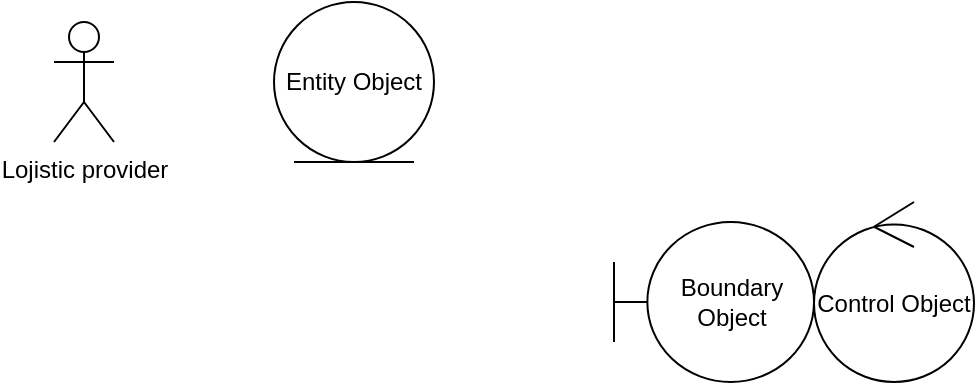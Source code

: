 <mxfile>
    <diagram id="1xrTCeCXLpbqKfW3dNeI" name="Collab">
        <mxGraphModel dx="1054" dy="917" grid="1" gridSize="10" guides="1" tooltips="1" connect="1" arrows="1" fold="1" page="1" pageScale="1" pageWidth="850" pageHeight="1100" math="0" shadow="0">
            <root>
                <mxCell id="0"/>
                <mxCell id="1" parent="0"/>
                <mxCell id="3" value="Control Object" style="ellipse;shape=umlControl;whiteSpace=wrap;html=1;" parent="1" vertex="1">
                    <mxGeometry x="460" y="240" width="80" height="90" as="geometry"/>
                </mxCell>
                <mxCell id="5" value="Boundary Object" style="shape=umlBoundary;whiteSpace=wrap;html=1;" parent="1" vertex="1">
                    <mxGeometry x="360" y="250" width="100" height="80" as="geometry"/>
                </mxCell>
                <mxCell id="6" value="Entity Object" style="ellipse;shape=umlEntity;whiteSpace=wrap;html=1;" parent="1" vertex="1">
                    <mxGeometry x="190" y="140" width="80" height="80" as="geometry"/>
                </mxCell>
                <mxCell id="7" value="Lojistic provider" style="shape=umlActor;verticalLabelPosition=bottom;verticalAlign=top;html=1;outlineConnect=0;" vertex="1" parent="1">
                    <mxGeometry x="80" y="150" width="30" height="60" as="geometry"/>
                </mxCell>
            </root>
        </mxGraphModel>
    </diagram>
    <diagram id="lj3JHrsBOW_VckmbQgxF" name="Sequence">
        <mxGraphModel grid="1" page="1" gridSize="10" guides="1" tooltips="1" connect="1" arrows="1" fold="1" pageScale="1" pageWidth="850" pageHeight="1100" math="0" shadow="0">
            <root>
                <mxCell id="0"/>
                <mxCell id="1" parent="0"/>
                <mxCell id="1yyjDfXd7CJUzKMyU2H9-2" value="Actor" style="shape=umlActor;verticalLabelPosition=bottom;verticalAlign=top;html=1;outlineConnect=0;" vertex="1" parent="1">
                    <mxGeometry x="10" y="80" width="30" height="60" as="geometry"/>
                </mxCell>
                <mxCell id="1yyjDfXd7CJUzKMyU2H9-3" value="Boundary Object" style="shape=umlBoundary;whiteSpace=wrap;html=1;" vertex="1" parent="1">
                    <mxGeometry x="90" y="100" width="100" height="80" as="geometry"/>
                </mxCell>
                <mxCell id="1yyjDfXd7CJUzKMyU2H9-4" value="Entity Object" style="ellipse;shape=umlEntity;whiteSpace=wrap;html=1;" vertex="1" parent="1">
                    <mxGeometry x="370" y="170" width="80" height="80" as="geometry"/>
                </mxCell>
                <mxCell id="1yyjDfXd7CJUzKMyU2H9-5" value="Control Object" style="ellipse;shape=umlControl;whiteSpace=wrap;html=1;" vertex="1" parent="1">
                    <mxGeometry x="240" y="110" width="70" height="80" as="geometry"/>
                </mxCell>
            </root>
        </mxGraphModel>
    </diagram>
</mxfile>